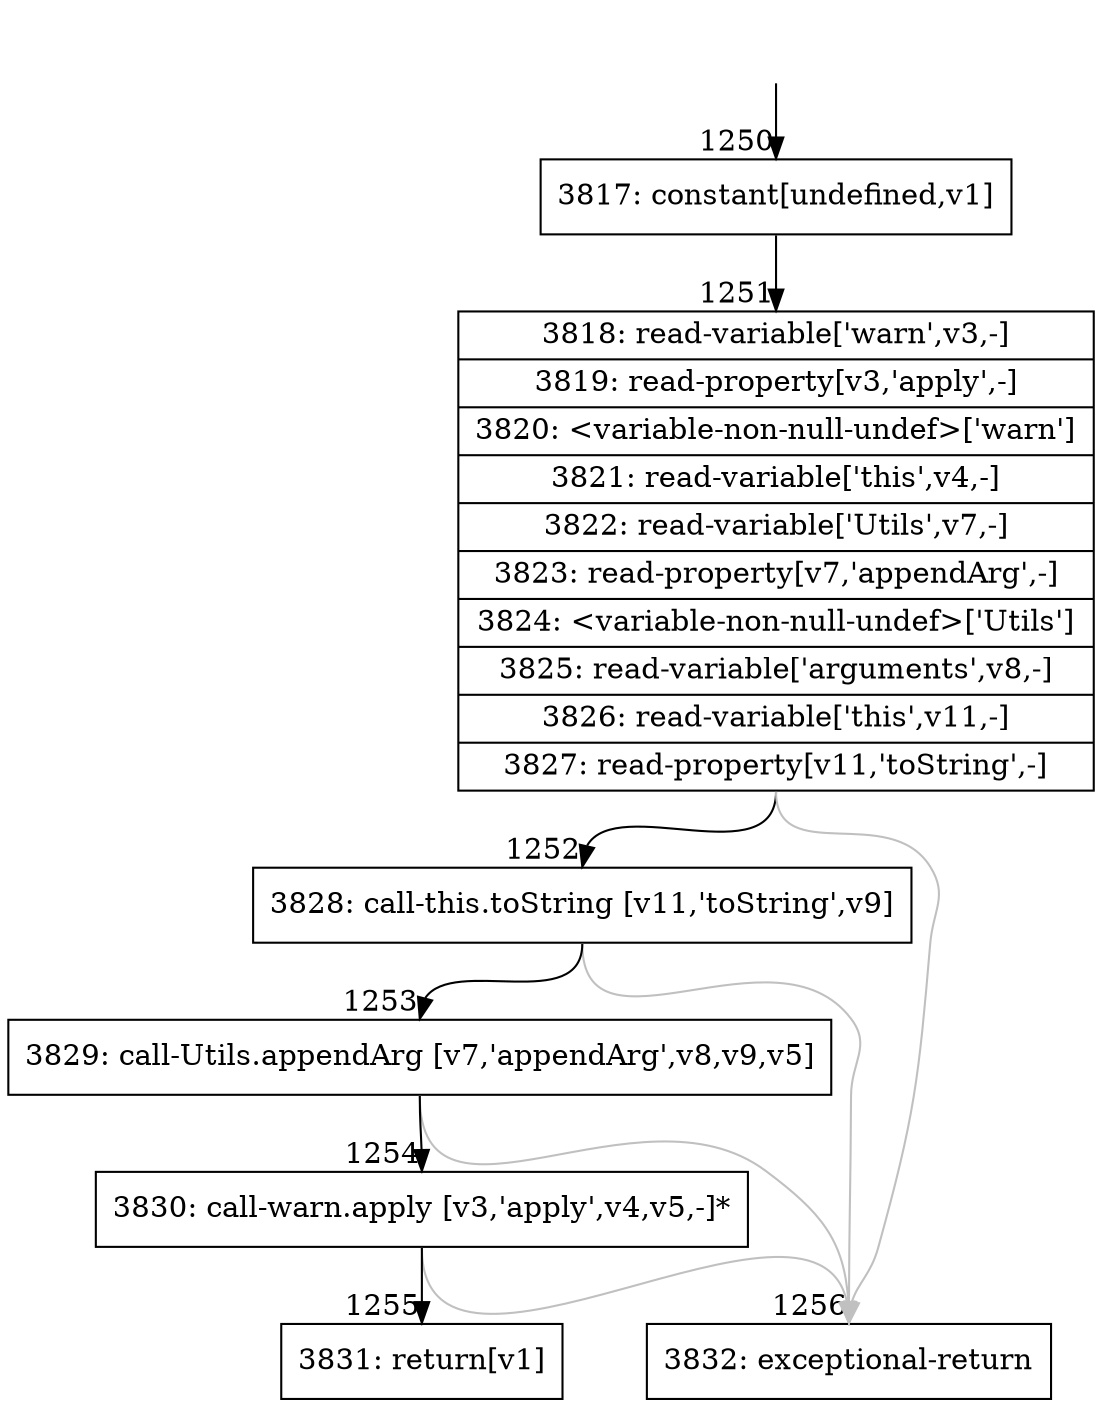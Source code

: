 digraph {
rankdir="TD"
BB_entry99[shape=none,label=""];
BB_entry99 -> BB1250 [tailport=s, headport=n, headlabel="    1250"]
BB1250 [shape=record label="{3817: constant[undefined,v1]}" ] 
BB1250 -> BB1251 [tailport=s, headport=n, headlabel="      1251"]
BB1251 [shape=record label="{3818: read-variable['warn',v3,-]|3819: read-property[v3,'apply',-]|3820: \<variable-non-null-undef\>['warn']|3821: read-variable['this',v4,-]|3822: read-variable['Utils',v7,-]|3823: read-property[v7,'appendArg',-]|3824: \<variable-non-null-undef\>['Utils']|3825: read-variable['arguments',v8,-]|3826: read-variable['this',v11,-]|3827: read-property[v11,'toString',-]}" ] 
BB1251 -> BB1252 [tailport=s, headport=n, headlabel="      1252"]
BB1251 -> BB1256 [tailport=s, headport=n, color=gray, headlabel="      1256"]
BB1252 [shape=record label="{3828: call-this.toString [v11,'toString',v9]}" ] 
BB1252 -> BB1253 [tailport=s, headport=n, headlabel="      1253"]
BB1252 -> BB1256 [tailport=s, headport=n, color=gray]
BB1253 [shape=record label="{3829: call-Utils.appendArg [v7,'appendArg',v8,v9,v5]}" ] 
BB1253 -> BB1254 [tailport=s, headport=n, headlabel="      1254"]
BB1253 -> BB1256 [tailport=s, headport=n, color=gray]
BB1254 [shape=record label="{3830: call-warn.apply [v3,'apply',v4,v5,-]*}" ] 
BB1254 -> BB1255 [tailport=s, headport=n, headlabel="      1255"]
BB1254 -> BB1256 [tailport=s, headport=n, color=gray]
BB1255 [shape=record label="{3831: return[v1]}" ] 
BB1256 [shape=record label="{3832: exceptional-return}" ] 
//#$~ 1061
}
